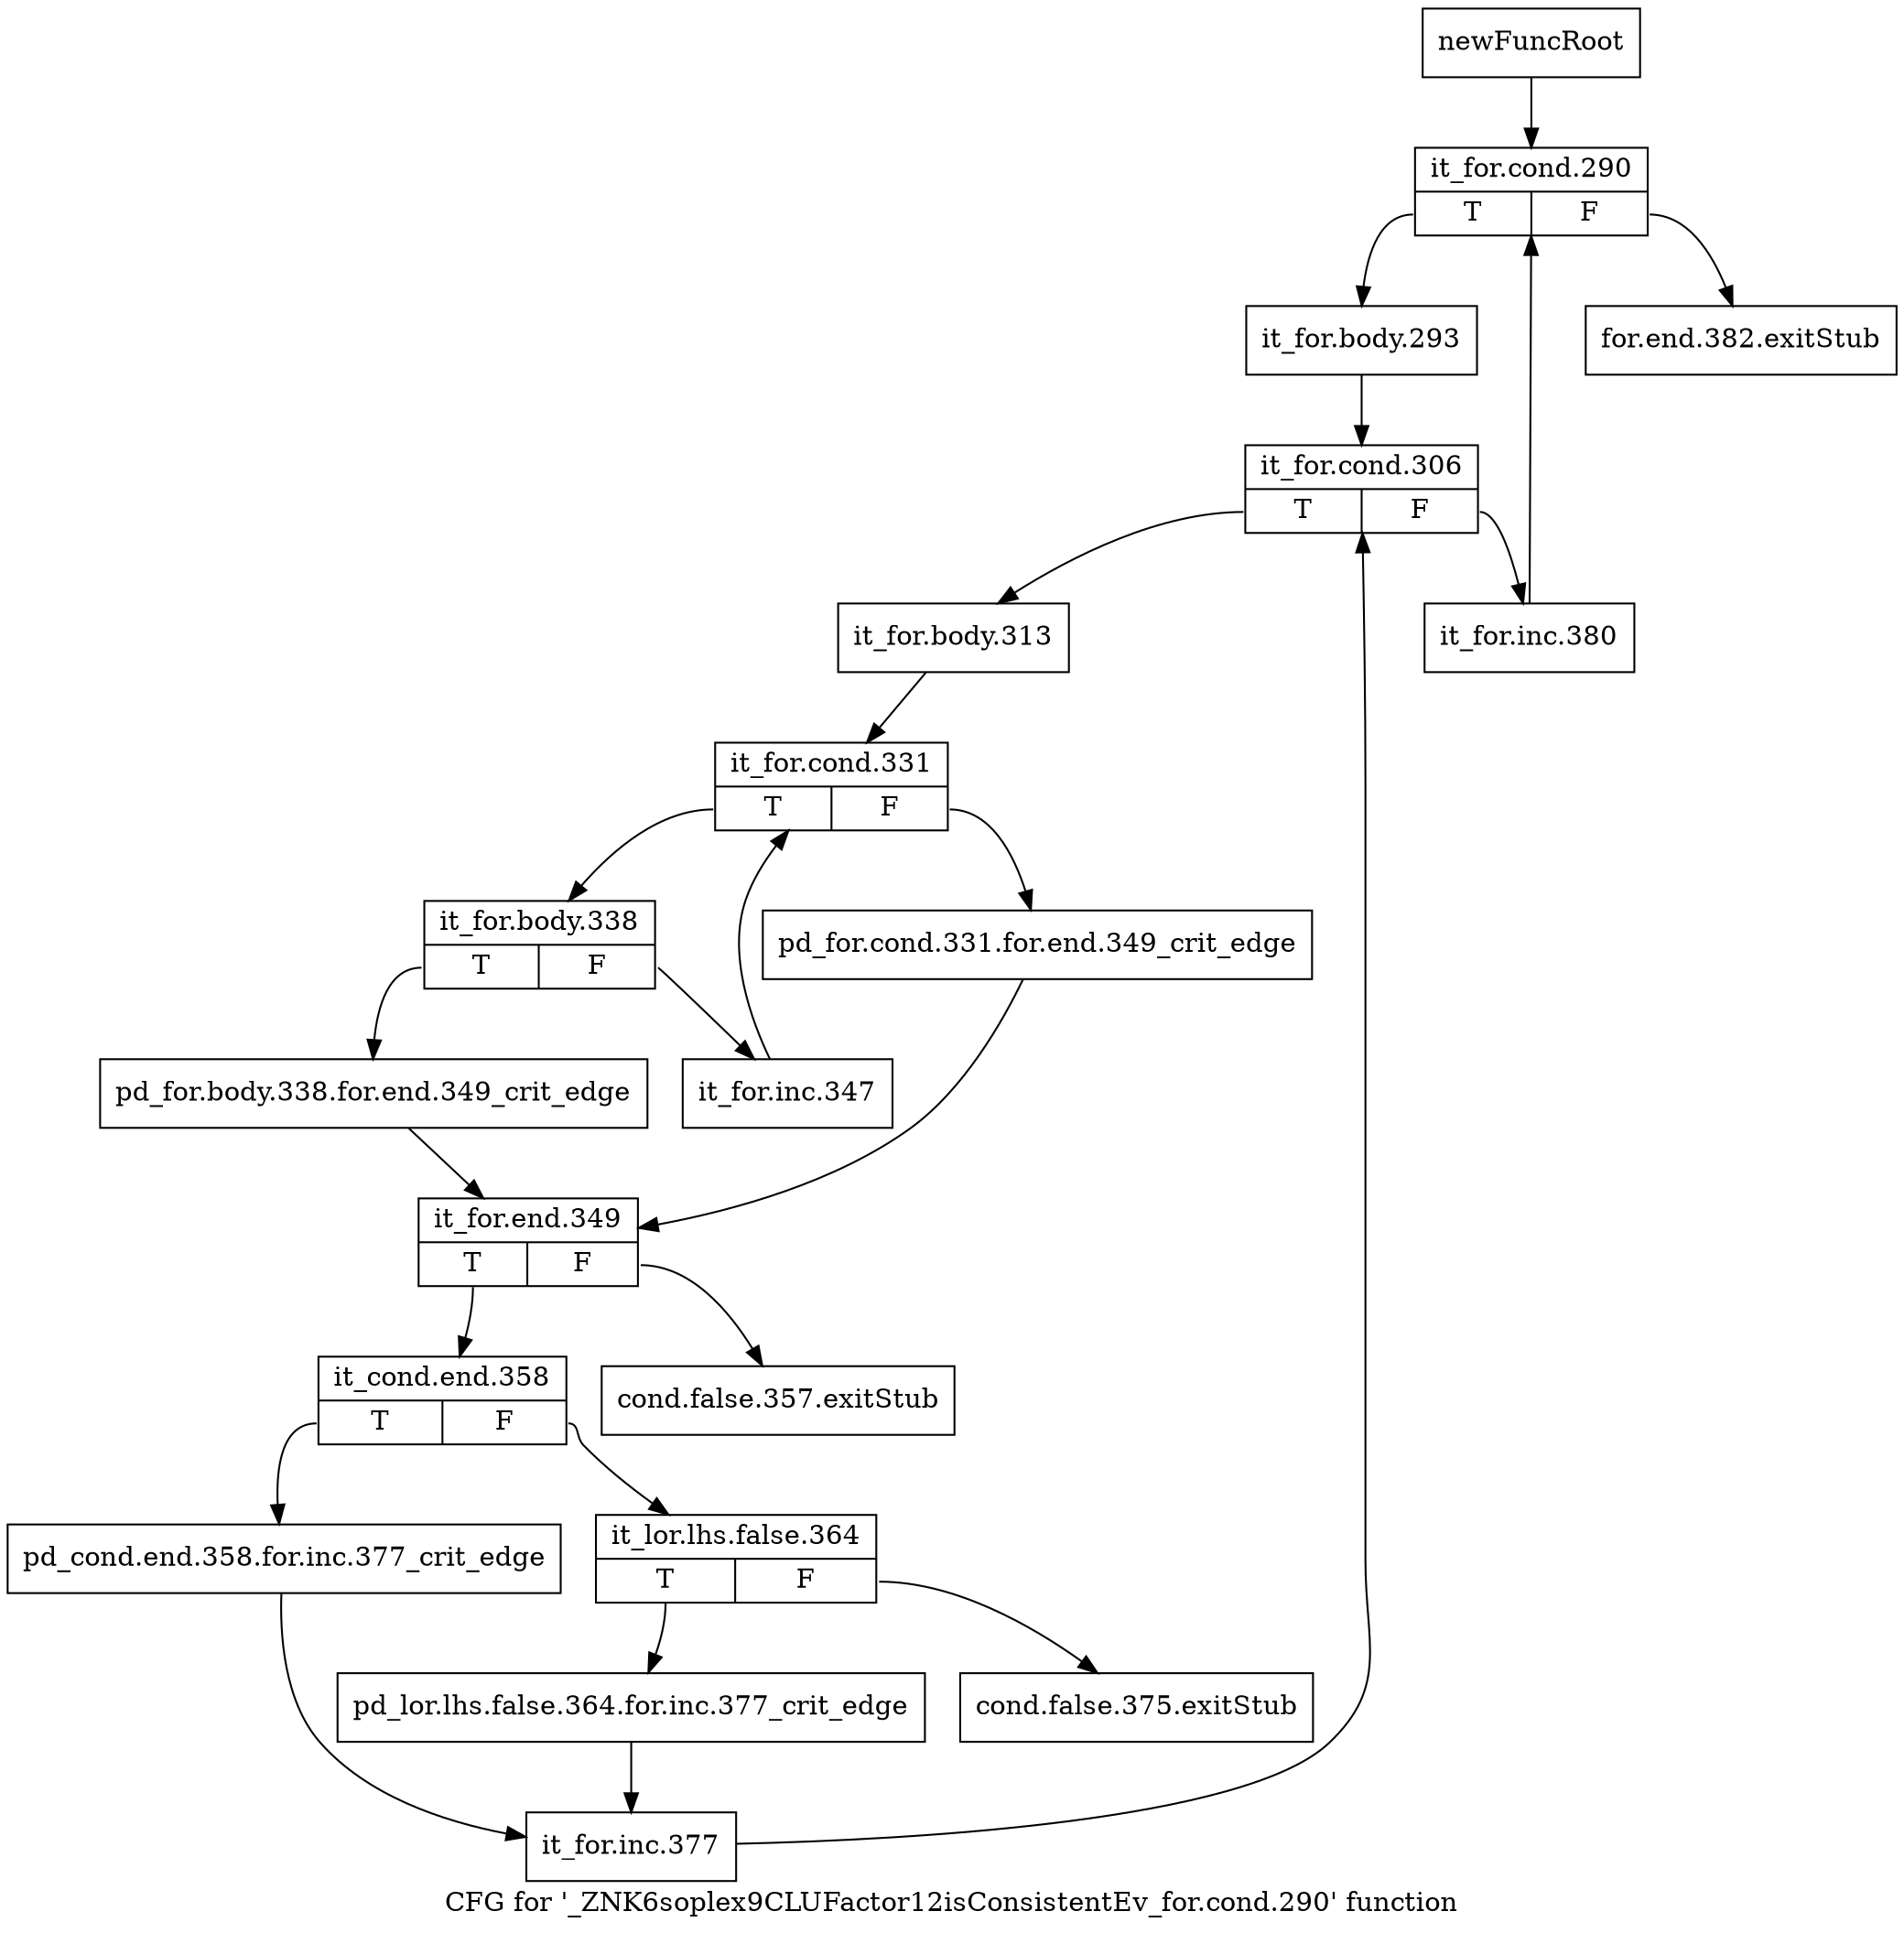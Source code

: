 digraph "CFG for '_ZNK6soplex9CLUFactor12isConsistentEv_for.cond.290' function" {
	label="CFG for '_ZNK6soplex9CLUFactor12isConsistentEv_for.cond.290' function";

	Node0x2c92c00 [shape=record,label="{newFuncRoot}"];
	Node0x2c92c00 -> Node0x2c935c0;
	Node0x2c92c50 [shape=record,label="{for.end.382.exitStub}"];
	Node0x2c92ca0 [shape=record,label="{cond.false.357.exitStub}"];
	Node0x2c93570 [shape=record,label="{cond.false.375.exitStub}"];
	Node0x2c935c0 [shape=record,label="{it_for.cond.290|{<s0>T|<s1>F}}"];
	Node0x2c935c0:s0 -> Node0x2c93610;
	Node0x2c935c0:s1 -> Node0x2c92c50;
	Node0x2c93610 [shape=record,label="{it_for.body.293}"];
	Node0x2c93610 -> Node0x2c93660;
	Node0x2c93660 [shape=record,label="{it_for.cond.306|{<s0>T|<s1>F}}"];
	Node0x2c93660:s0 -> Node0x2c93700;
	Node0x2c93660:s1 -> Node0x2c936b0;
	Node0x2c936b0 [shape=record,label="{it_for.inc.380}"];
	Node0x2c936b0 -> Node0x2c935c0;
	Node0x2c93700 [shape=record,label="{it_for.body.313}"];
	Node0x2c93700 -> Node0x2c93750;
	Node0x2c93750 [shape=record,label="{it_for.cond.331|{<s0>T|<s1>F}}"];
	Node0x2c93750:s0 -> Node0x2c937f0;
	Node0x2c93750:s1 -> Node0x2c937a0;
	Node0x2c937a0 [shape=record,label="{pd_for.cond.331.for.end.349_crit_edge}"];
	Node0x2c937a0 -> Node0x2c938e0;
	Node0x2c937f0 [shape=record,label="{it_for.body.338|{<s0>T|<s1>F}}"];
	Node0x2c937f0:s0 -> Node0x2c93890;
	Node0x2c937f0:s1 -> Node0x2c93840;
	Node0x2c93840 [shape=record,label="{it_for.inc.347}"];
	Node0x2c93840 -> Node0x2c93750;
	Node0x2c93890 [shape=record,label="{pd_for.body.338.for.end.349_crit_edge}"];
	Node0x2c93890 -> Node0x2c938e0;
	Node0x2c938e0 [shape=record,label="{it_for.end.349|{<s0>T|<s1>F}}"];
	Node0x2c938e0:s0 -> Node0x2c93930;
	Node0x2c938e0:s1 -> Node0x2c92ca0;
	Node0x2c93930 [shape=record,label="{it_cond.end.358|{<s0>T|<s1>F}}"];
	Node0x2c93930:s0 -> Node0x2c93a20;
	Node0x2c93930:s1 -> Node0x2c93980;
	Node0x2c93980 [shape=record,label="{it_lor.lhs.false.364|{<s0>T|<s1>F}}"];
	Node0x2c93980:s0 -> Node0x2c939d0;
	Node0x2c93980:s1 -> Node0x2c93570;
	Node0x2c939d0 [shape=record,label="{pd_lor.lhs.false.364.for.inc.377_crit_edge}"];
	Node0x2c939d0 -> Node0x2c93a70;
	Node0x2c93a20 [shape=record,label="{pd_cond.end.358.for.inc.377_crit_edge}"];
	Node0x2c93a20 -> Node0x2c93a70;
	Node0x2c93a70 [shape=record,label="{it_for.inc.377}"];
	Node0x2c93a70 -> Node0x2c93660;
}
